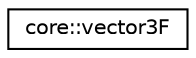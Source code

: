 digraph "Graphical Class Hierarchy"
{
  edge [fontname="Helvetica",fontsize="10",labelfontname="Helvetica",labelfontsize="10"];
  node [fontname="Helvetica",fontsize="10",shape=record];
  rankdir="LR";
  Node1 [label="core::vector3F",height=0.2,width=0.4,color="black", fillcolor="white", style="filled",URL="$structcore_1_1vector3_f.html"];
}
